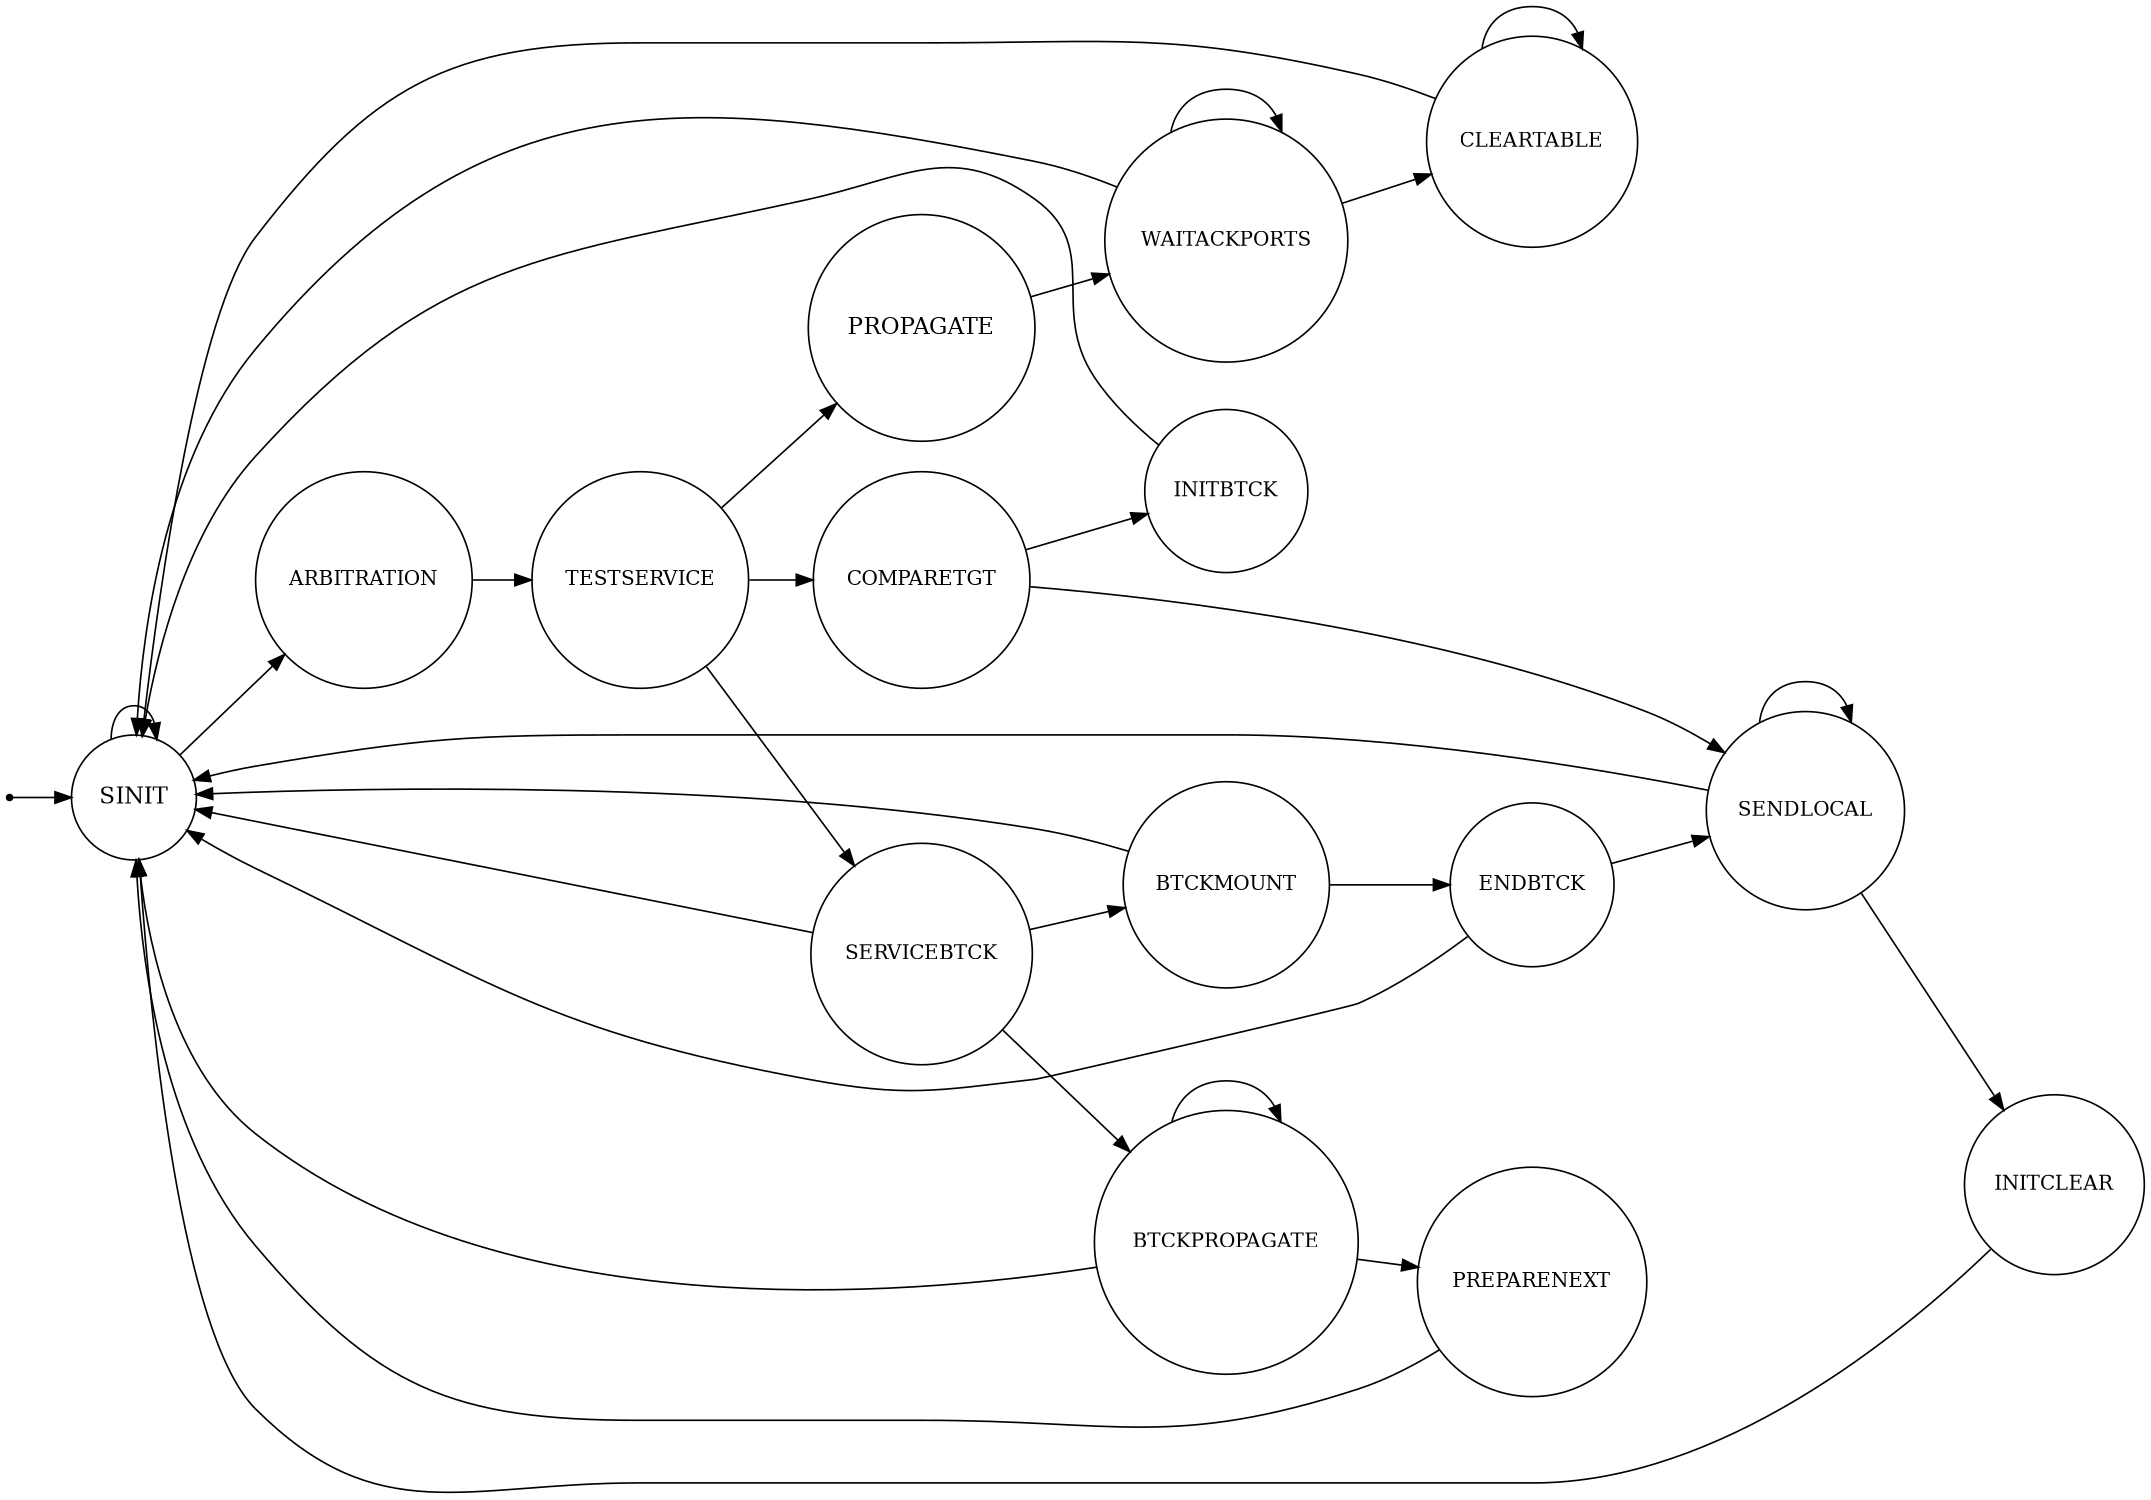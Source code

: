 #dot -Tpng fsm2.gv -ofsm2.png
digraph finite_state_machine {
    rankdir=LR;
    size="16,10"

    node [shape = circle, label="SINIT", fontsize=14] s_init;

    node [shape = circle, label="ARBITRATION", fontsize=12] arbitration;

    node [shape = circle, label="TESTSERVICE", fontsize=12] test_service;

    node [shape = circle, label="PROPAGATE", fontsize=14] propagate;
    node [shape = circle, label="COMPARETGT", fontsize=12] compare_target;
    node [shape = circle, label="SERVICEBTCK", fontsize=12] service_backtrack; 

    node [shape = circle, label="WAITACKPORTS", fontsize=12] wait_ack_ports;  
    node [shape = circle, label="INITBTCK", fontsize=12] init_backtrack;
    node [shape = circle, label="SENDLOCAL", fontsize=12] send_local;
    node [shape = circle, label="BTCKMOUNT", fontsize=12] backtrack_mount;
    node [shape = circle, label="BTCKPROPAGATE", fontsize=12] backtrack_propagate;

    node [shape = circle, label="CLEARTABLE", fontsize=12] clear_table;
    node [shape = circle, label="INITCLEAR", fontsize=12] init_clear;
    node [shape = circle, label="ENDBTCK", fontsize=12] end_backtrack;
    node [shape = circle, label="PREPARENEXT", fontsize=12] prepare_next;

    node [shape = point ] qi;

    qi                  -> s_init;

    s_init              -> arbitration  [ label = "" ];
    s_init              -> s_init  [ label = "" ];
    arbitration         -> test_service [ label = "" ];

    test_service        -> propagate  [ label = "" ];
    test_service        -> compare_target  [ label = "" ];
    test_service        -> service_backtrack  [ label = "" ];

    propagate           -> wait_ack_ports  [ label = "" ];
    compare_target      -> init_backtrack  [ label = "" ];
    compare_target      -> send_local  [ label = "" ];

    service_backtrack   -> backtrack_mount  [ label = "" ];
    service_backtrack   -> backtrack_propagate  [ label = "" ];
    service_backtrack   -> s_init  [ label = "" ];

    wait_ack_ports      -> s_init  [ label = "" ];
    wait_ack_ports      -> wait_ack_ports  [ label = "" ];
    wait_ack_ports      -> clear_table  [ label = "" ];
    init_backtrack      -> s_init  [ label = "" ];
    send_local          -> send_local  [ label = "" ];
    send_local          -> init_clear  [ label = "" ];
    send_local          -> s_init  [ label = "" ];
    backtrack_mount     -> end_backtrack  [ label = "" ];
    backtrack_mount     -> s_init  [ label = "" ];
    backtrack_propagate -> backtrack_propagate  [ label = "" ];
    backtrack_propagate -> s_init  [ label = "" ];
    backtrack_propagate -> prepare_next  [ label = "" ];

    clear_table         -> s_init  [ label = "" ];
    clear_table         -> clear_table  [ label = "" ];
    init_clear          -> s_init  [ label = "" ];

    end_backtrack       -> send_local  [ label = "" ];
    end_backtrack       -> s_init  [ label = "" ];
    prepare_next        -> s_init  [ label = "" ];

}